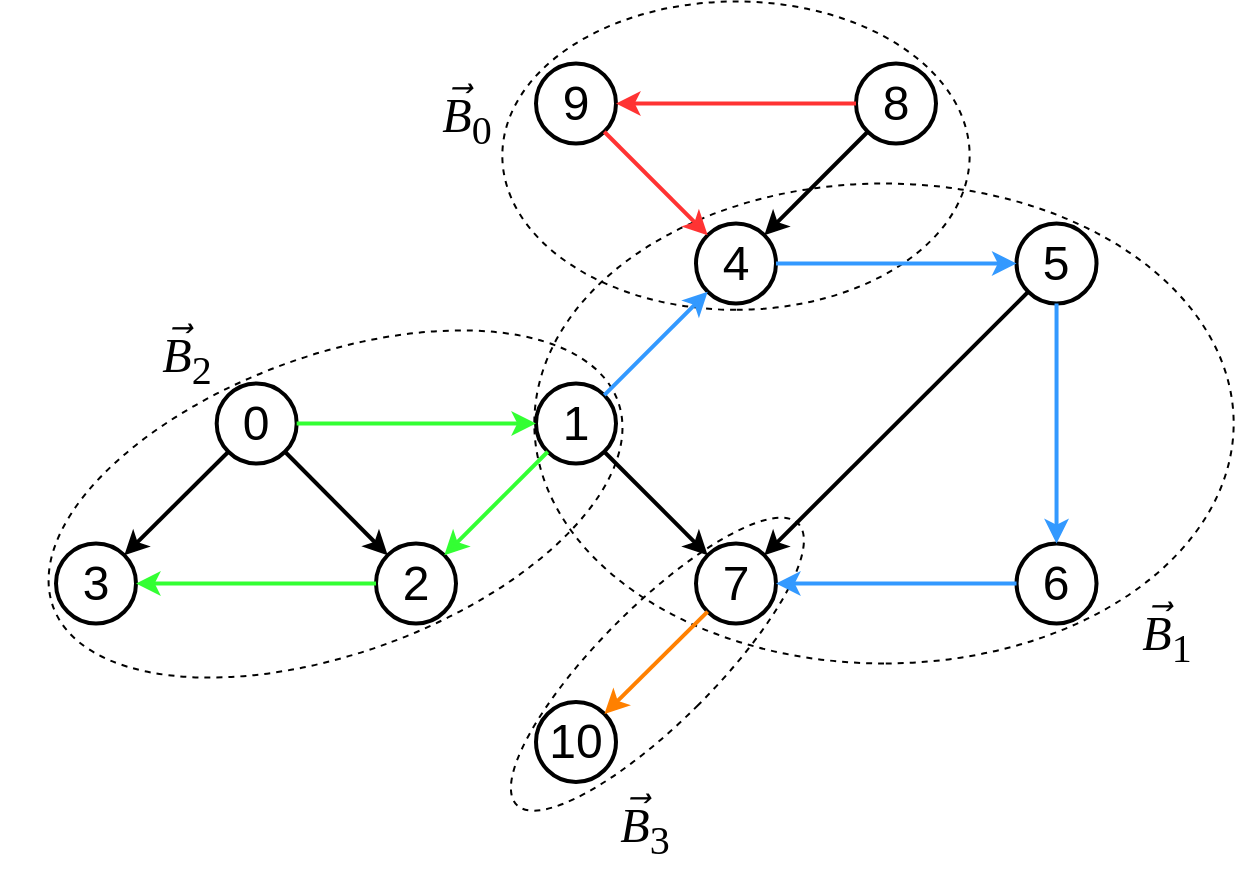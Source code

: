 <mxfile version="24.7.16">
  <diagram name="Page-1" id="zdLS6XzUSG3x8lp1yBCd">
    <mxGraphModel dx="1434" dy="841" grid="1" gridSize="10" guides="1" tooltips="1" connect="1" arrows="1" fold="1" page="1" pageScale="1" pageWidth="827" pageHeight="1169" background="none" math="0" shadow="0">
      <root>
        <mxCell id="0" />
        <mxCell id="1" parent="0" />
        <mxCell id="VpHzmzro31c7H7pZUwm9-26" value="" style="ellipse;whiteSpace=wrap;html=1;fillColor=none;dashed=1;rotation=70;" parent="1" vertex="1">
          <mxGeometry x="185.34" y="190.74" width="148.84" height="300.52" as="geometry" />
        </mxCell>
        <mxCell id="dNpeKRxerNshC-KIed7H-5" value="" style="ellipse;whiteSpace=wrap;html=1;fillColor=none;dashed=1;rotation=45;" parent="1" vertex="1">
          <mxGeometry x="391.84" y="321.59" width="57.73" height="198.99" as="geometry" />
        </mxCell>
        <mxCell id="VpHzmzro31c7H7pZUwm9-11" value="" style="ellipse;whiteSpace=wrap;html=1;fillColor=none;dashed=1;rotation=90;" parent="1" vertex="1">
          <mxGeometry x="382.91" y="50" width="154.17" height="233.66" as="geometry" />
        </mxCell>
        <mxCell id="_PjYLiZ7u1xAUvMMXe8_-25" value="" style="ellipse;whiteSpace=wrap;html=1;fillColor=none;dashed=1;rotation=90;" parent="1" vertex="1">
          <mxGeometry x="414" y="125.91" width="240" height="349.67" as="geometry" />
        </mxCell>
        <mxCell id="ZnwNd1amS8vzW6LrnCgQ-6" value="&lt;span style=&quot;font-size: 24px; font-style: italic;&quot;&gt;B&lt;/span&gt;&lt;sub style=&quot;&quot;&gt;&lt;font style=&quot;font-size: 20px;&quot;&gt;2&lt;/font&gt;&lt;/sub&gt;" style="text;html=1;align=center;verticalAlign=middle;resizable=0;points=[];autosize=1;strokeColor=none;fillColor=none;strokeWidth=1;fontFamily=Times New Roman;fontStyle=0;fontSize=24;" parent="1" vertex="1">
          <mxGeometry x="160" y="243.74" width="50" height="50" as="geometry" />
        </mxCell>
        <mxCell id="ZnwNd1amS8vzW6LrnCgQ-18" value="&lt;var class=&quot;vector&quot;&gt;&lt;span&gt;&lt;font style=&quot;font-size: 24px;&quot;&gt;⃗&lt;/font&gt;&lt;/span&gt;&lt;/var&gt;" style="text;html=1;align=center;verticalAlign=middle;resizable=0;points=[];autosize=1;strokeColor=none;fillColor=none;fontFamily=Times New Roman;" parent="1" vertex="1">
          <mxGeometry x="175" y="240.74" width="20" height="40" as="geometry" />
        </mxCell>
        <mxCell id="I01gEKsPp_aFatJLtKyl-1" value="&lt;font face=&quot;Helvetica&quot; style=&quot;font-size: 24px;&quot;&gt;0&lt;/font&gt;" style="ellipse;whiteSpace=wrap;html=1;aspect=fixed;strokeWidth=2;" parent="1" vertex="1">
          <mxGeometry x="200.34" y="280.74" width="40" height="40" as="geometry" />
        </mxCell>
        <mxCell id="I01gEKsPp_aFatJLtKyl-2" value="&lt;font face=&quot;Helvetica&quot; style=&quot;font-size: 24px;&quot;&gt;1&lt;/font&gt;" style="ellipse;whiteSpace=wrap;html=1;aspect=fixed;strokeWidth=2;" parent="1" vertex="1">
          <mxGeometry x="360" y="280.74" width="40" height="40" as="geometry" />
        </mxCell>
        <mxCell id="I01gEKsPp_aFatJLtKyl-3" value="&lt;font face=&quot;Helvetica&quot; style=&quot;font-size: 24px;&quot;&gt;2&lt;/font&gt;" style="ellipse;whiteSpace=wrap;html=1;aspect=fixed;strokeWidth=2;" parent="1" vertex="1">
          <mxGeometry x="280" y="360.74" width="40" height="40" as="geometry" />
        </mxCell>
        <mxCell id="I01gEKsPp_aFatJLtKyl-4" value="&lt;font face=&quot;Helvetica&quot; style=&quot;font-size: 24px;&quot;&gt;3&lt;/font&gt;" style="ellipse;whiteSpace=wrap;html=1;aspect=fixed;strokeWidth=2;" parent="1" vertex="1">
          <mxGeometry x="120" y="360.74" width="40" height="40" as="geometry" />
        </mxCell>
        <mxCell id="I01gEKsPp_aFatJLtKyl-5" value="&lt;font face=&quot;Helvetica&quot; style=&quot;font-size: 24px;&quot;&gt;4&lt;/font&gt;" style="ellipse;whiteSpace=wrap;html=1;aspect=fixed;strokeWidth=2;" parent="1" vertex="1">
          <mxGeometry x="440" y="200.74" width="40" height="40" as="geometry" />
        </mxCell>
        <mxCell id="I01gEKsPp_aFatJLtKyl-6" value="&lt;font face=&quot;Helvetica&quot; style=&quot;font-size: 24px;&quot;&gt;7&lt;/font&gt;" style="ellipse;whiteSpace=wrap;html=1;aspect=fixed;strokeWidth=2;" parent="1" vertex="1">
          <mxGeometry x="440" y="360.74" width="40" height="40" as="geometry" />
        </mxCell>
        <mxCell id="I01gEKsPp_aFatJLtKyl-7" value="&lt;font face=&quot;Helvetica&quot; style=&quot;font-size: 24px;&quot;&gt;9&lt;/font&gt;" style="ellipse;whiteSpace=wrap;html=1;aspect=fixed;strokeWidth=2;" parent="1" vertex="1">
          <mxGeometry x="360" y="120.74" width="40" height="40" as="geometry" />
        </mxCell>
        <mxCell id="I01gEKsPp_aFatJLtKyl-8" value="&lt;font face=&quot;Helvetica&quot; style=&quot;font-size: 24px;&quot;&gt;8&lt;/font&gt;" style="ellipse;whiteSpace=wrap;html=1;aspect=fixed;strokeWidth=2;" parent="1" vertex="1">
          <mxGeometry x="520" y="120.74" width="40" height="40" as="geometry" />
        </mxCell>
        <mxCell id="I01gEKsPp_aFatJLtKyl-9" value="&lt;font face=&quot;Helvetica&quot; style=&quot;font-size: 24px;&quot;&gt;5&lt;/font&gt;" style="ellipse;whiteSpace=wrap;html=1;aspect=fixed;strokeWidth=2;" parent="1" vertex="1">
          <mxGeometry x="600.27" y="200.74" width="40" height="40" as="geometry" />
        </mxCell>
        <mxCell id="I01gEKsPp_aFatJLtKyl-10" value="&lt;font face=&quot;Helvetica&quot; style=&quot;font-size: 24px;&quot;&gt;6&lt;/font&gt;" style="ellipse;whiteSpace=wrap;html=1;aspect=fixed;strokeWidth=2;" parent="1" vertex="1">
          <mxGeometry x="600.27" y="360.74" width="40" height="40" as="geometry" />
        </mxCell>
        <mxCell id="I01gEKsPp_aFatJLtKyl-11" value="" style="endArrow=classic;html=1;rounded=0;exitX=1;exitY=0.5;exitDx=0;exitDy=0;strokeWidth=2;entryX=0;entryY=0.5;entryDx=0;entryDy=0;strokeColor=#33FF33;" parent="1" source="I01gEKsPp_aFatJLtKyl-1" target="I01gEKsPp_aFatJLtKyl-2" edge="1">
          <mxGeometry width="50" height="50" relative="1" as="geometry">
            <mxPoint x="515" y="570.74" as="sourcePoint" />
            <mxPoint x="635" y="571.74" as="targetPoint" />
          </mxGeometry>
        </mxCell>
        <mxCell id="I01gEKsPp_aFatJLtKyl-12" value="" style="endArrow=classic;html=1;rounded=0;exitX=1;exitY=1;exitDx=0;exitDy=0;strokeWidth=2;entryX=0;entryY=0;entryDx=0;entryDy=0;" parent="1" source="I01gEKsPp_aFatJLtKyl-1" target="I01gEKsPp_aFatJLtKyl-3" edge="1">
          <mxGeometry width="50" height="50" relative="1" as="geometry">
            <mxPoint x="250" y="310.74" as="sourcePoint" />
            <mxPoint x="370" y="310.74" as="targetPoint" />
          </mxGeometry>
        </mxCell>
        <mxCell id="I01gEKsPp_aFatJLtKyl-13" value="" style="endArrow=classic;html=1;rounded=0;exitX=0;exitY=1;exitDx=0;exitDy=0;strokeWidth=2;entryX=1;entryY=0;entryDx=0;entryDy=0;" parent="1" source="I01gEKsPp_aFatJLtKyl-1" target="I01gEKsPp_aFatJLtKyl-4" edge="1">
          <mxGeometry width="50" height="50" relative="1" as="geometry">
            <mxPoint x="244" y="324.74" as="sourcePoint" />
            <mxPoint x="296" y="376.74" as="targetPoint" />
          </mxGeometry>
        </mxCell>
        <mxCell id="I01gEKsPp_aFatJLtKyl-14" value="" style="endArrow=classic;html=1;rounded=0;exitX=0;exitY=0.5;exitDx=0;exitDy=0;strokeWidth=2;entryX=1;entryY=0.5;entryDx=0;entryDy=0;strokeColor=#33FF33;" parent="1" source="I01gEKsPp_aFatJLtKyl-3" target="I01gEKsPp_aFatJLtKyl-4" edge="1">
          <mxGeometry width="50" height="50" relative="1" as="geometry">
            <mxPoint x="216" y="324.74" as="sourcePoint" />
            <mxPoint x="164" y="376.74" as="targetPoint" />
          </mxGeometry>
        </mxCell>
        <mxCell id="I01gEKsPp_aFatJLtKyl-15" value="" style="endArrow=classic;html=1;rounded=0;exitX=0;exitY=1;exitDx=0;exitDy=0;strokeWidth=2;entryX=1;entryY=0;entryDx=0;entryDy=0;strokeColor=#33FF33;" parent="1" source="I01gEKsPp_aFatJLtKyl-2" target="I01gEKsPp_aFatJLtKyl-3" edge="1">
          <mxGeometry width="50" height="50" relative="1" as="geometry">
            <mxPoint x="290" y="390.74" as="sourcePoint" />
            <mxPoint x="170" y="390.74" as="targetPoint" />
          </mxGeometry>
        </mxCell>
        <mxCell id="I01gEKsPp_aFatJLtKyl-16" value="" style="endArrow=classic;html=1;rounded=0;exitX=1;exitY=1;exitDx=0;exitDy=0;strokeWidth=2;entryX=0;entryY=0;entryDx=0;entryDy=0;" parent="1" source="I01gEKsPp_aFatJLtKyl-2" target="I01gEKsPp_aFatJLtKyl-6" edge="1">
          <mxGeometry width="50" height="50" relative="1" as="geometry">
            <mxPoint x="376" y="324.74" as="sourcePoint" />
            <mxPoint x="324" y="376.74" as="targetPoint" />
          </mxGeometry>
        </mxCell>
        <mxCell id="I01gEKsPp_aFatJLtKyl-17" value="" style="endArrow=classic;html=1;rounded=0;exitX=1;exitY=0;exitDx=0;exitDy=0;strokeWidth=2;entryX=0;entryY=1;entryDx=0;entryDy=0;strokeColor=#3399FF;" parent="1" source="I01gEKsPp_aFatJLtKyl-2" target="I01gEKsPp_aFatJLtKyl-5" edge="1">
          <mxGeometry width="50" height="50" relative="1" as="geometry">
            <mxPoint x="404" y="324.74" as="sourcePoint" />
            <mxPoint x="456" y="376.74" as="targetPoint" />
          </mxGeometry>
        </mxCell>
        <mxCell id="I01gEKsPp_aFatJLtKyl-18" value="" style="endArrow=classic;html=1;rounded=0;exitX=1;exitY=0.5;exitDx=0;exitDy=0;strokeWidth=2;entryX=0;entryY=0.5;entryDx=0;entryDy=0;strokeColor=#3399FF;" parent="1" source="I01gEKsPp_aFatJLtKyl-5" target="I01gEKsPp_aFatJLtKyl-9" edge="1">
          <mxGeometry width="50" height="50" relative="1" as="geometry">
            <mxPoint x="404" y="296.74" as="sourcePoint" />
            <mxPoint x="456" y="244.74" as="targetPoint" />
          </mxGeometry>
        </mxCell>
        <mxCell id="I01gEKsPp_aFatJLtKyl-19" value="" style="endArrow=classic;html=1;rounded=0;exitX=0.5;exitY=1;exitDx=0;exitDy=0;strokeWidth=2;entryX=0.5;entryY=0;entryDx=0;entryDy=0;strokeColor=#3399FF;" parent="1" source="I01gEKsPp_aFatJLtKyl-9" target="I01gEKsPp_aFatJLtKyl-10" edge="1">
          <mxGeometry width="50" height="50" relative="1" as="geometry">
            <mxPoint x="490" y="230.74" as="sourcePoint" />
            <mxPoint x="610" y="230.74" as="targetPoint" />
          </mxGeometry>
        </mxCell>
        <mxCell id="I01gEKsPp_aFatJLtKyl-20" value="" style="endArrow=classic;html=1;rounded=0;exitX=0;exitY=1;exitDx=0;exitDy=0;strokeWidth=2;entryX=1;entryY=0;entryDx=0;entryDy=0;" parent="1" source="I01gEKsPp_aFatJLtKyl-9" target="I01gEKsPp_aFatJLtKyl-6" edge="1">
          <mxGeometry width="50" height="50" relative="1" as="geometry">
            <mxPoint x="630" y="250.74" as="sourcePoint" />
            <mxPoint x="630" y="370.74" as="targetPoint" />
          </mxGeometry>
        </mxCell>
        <mxCell id="I01gEKsPp_aFatJLtKyl-21" value="" style="endArrow=classic;html=1;rounded=0;exitX=0;exitY=0.5;exitDx=0;exitDy=0;strokeWidth=2;entryX=1;entryY=0.5;entryDx=0;entryDy=0;strokeColor=#3399FF;" parent="1" source="I01gEKsPp_aFatJLtKyl-10" target="I01gEKsPp_aFatJLtKyl-6" edge="1">
          <mxGeometry width="50" height="50" relative="1" as="geometry">
            <mxPoint x="616" y="244.74" as="sourcePoint" />
            <mxPoint x="484" y="376.74" as="targetPoint" />
          </mxGeometry>
        </mxCell>
        <mxCell id="I01gEKsPp_aFatJLtKyl-22" value="" style="endArrow=classic;html=1;rounded=0;exitX=0;exitY=0.5;exitDx=0;exitDy=0;strokeWidth=2;entryX=1;entryY=0.5;entryDx=0;entryDy=0;strokeColor=#FF3333;" parent="1" source="I01gEKsPp_aFatJLtKyl-8" target="I01gEKsPp_aFatJLtKyl-7" edge="1">
          <mxGeometry width="50" height="50" relative="1" as="geometry">
            <mxPoint x="610" y="390.74" as="sourcePoint" />
            <mxPoint x="490" y="390.74" as="targetPoint" />
          </mxGeometry>
        </mxCell>
        <mxCell id="I01gEKsPp_aFatJLtKyl-23" value="" style="endArrow=classic;html=1;rounded=0;exitX=0;exitY=1;exitDx=0;exitDy=0;strokeWidth=2;entryX=1;entryY=0;entryDx=0;entryDy=0;" parent="1" source="I01gEKsPp_aFatJLtKyl-8" target="I01gEKsPp_aFatJLtKyl-5" edge="1">
          <mxGeometry width="50" height="50" relative="1" as="geometry">
            <mxPoint x="530" y="150.74" as="sourcePoint" />
            <mxPoint x="410" y="150.74" as="targetPoint" />
          </mxGeometry>
        </mxCell>
        <mxCell id="I01gEKsPp_aFatJLtKyl-24" value="" style="endArrow=classic;html=1;rounded=0;exitX=1;exitY=1;exitDx=0;exitDy=0;strokeWidth=2;entryX=0;entryY=0;entryDx=0;entryDy=0;strokeColor=#FF3333;" parent="1" source="I01gEKsPp_aFatJLtKyl-7" target="I01gEKsPp_aFatJLtKyl-5" edge="1">
          <mxGeometry width="50" height="50" relative="1" as="geometry">
            <mxPoint x="536" y="164.74" as="sourcePoint" />
            <mxPoint x="484" y="216.74" as="targetPoint" />
          </mxGeometry>
        </mxCell>
        <mxCell id="dNpeKRxerNshC-KIed7H-1" value="&lt;font face=&quot;Helvetica&quot; style=&quot;font-size: 24px;&quot;&gt;10&lt;/font&gt;" style="ellipse;whiteSpace=wrap;html=1;aspect=fixed;strokeWidth=2;" parent="1" vertex="1">
          <mxGeometry x="360" y="440.0" width="40" height="40" as="geometry" />
        </mxCell>
        <mxCell id="dNpeKRxerNshC-KIed7H-2" value="" style="endArrow=classic;html=1;rounded=0;strokeWidth=2;strokeColor=#FF8000;" parent="1" source="I01gEKsPp_aFatJLtKyl-6" target="dNpeKRxerNshC-KIed7H-1" edge="1">
          <mxGeometry width="50" height="50" relative="1" as="geometry">
            <mxPoint x="376" y="325" as="sourcePoint" />
            <mxPoint x="324" y="377" as="targetPoint" />
          </mxGeometry>
        </mxCell>
        <mxCell id="dNpeKRxerNshC-KIed7H-3" value="&lt;span style=&quot;font-size: 24px; font-style: italic;&quot;&gt;B&lt;/span&gt;&lt;sub style=&quot;&quot;&gt;&lt;font style=&quot;font-size: 20px;&quot;&gt;0&lt;/font&gt;&lt;/sub&gt;" style="text;html=1;align=center;verticalAlign=middle;resizable=0;points=[];autosize=1;strokeColor=none;fillColor=none;strokeWidth=1;fontFamily=Times New Roman;fontStyle=0;fontSize=24;" parent="1" vertex="1">
          <mxGeometry x="300" y="123.74" width="50" height="50" as="geometry" />
        </mxCell>
        <mxCell id="dNpeKRxerNshC-KIed7H-4" value="&lt;var class=&quot;vector&quot;&gt;&lt;span&gt;&lt;font style=&quot;font-size: 24px;&quot;&gt;⃗&lt;/font&gt;&lt;/span&gt;&lt;/var&gt;" style="text;html=1;align=center;verticalAlign=middle;resizable=0;points=[];autosize=1;strokeColor=none;fillColor=none;fontFamily=Times New Roman;" parent="1" vertex="1">
          <mxGeometry x="315" y="120.74" width="20" height="40" as="geometry" />
        </mxCell>
        <mxCell id="dNpeKRxerNshC-KIed7H-7" value="&lt;span style=&quot;font-size: 24px; font-style: italic;&quot;&gt;B&lt;/span&gt;&lt;sub style=&quot;&quot;&gt;&lt;font style=&quot;font-size: 20px;&quot;&gt;1&lt;/font&gt;&lt;/sub&gt;" style="text;html=1;align=center;verticalAlign=middle;resizable=0;points=[];autosize=1;strokeColor=none;fillColor=none;strokeWidth=1;fontFamily=Times New Roman;fontStyle=0;fontSize=24;" parent="1" vertex="1">
          <mxGeometry x="650" y="383" width="50" height="50" as="geometry" />
        </mxCell>
        <mxCell id="dNpeKRxerNshC-KIed7H-8" value="&lt;var class=&quot;vector&quot;&gt;&lt;span&gt;&lt;font style=&quot;font-size: 24px;&quot;&gt;⃗&lt;/font&gt;&lt;/span&gt;&lt;/var&gt;" style="text;html=1;align=center;verticalAlign=middle;resizable=0;points=[];autosize=1;strokeColor=none;fillColor=none;fontFamily=Times New Roman;" parent="1" vertex="1">
          <mxGeometry x="665" y="380" width="20" height="40" as="geometry" />
        </mxCell>
        <mxCell id="dNpeKRxerNshC-KIed7H-9" value="&lt;span style=&quot;font-size: 24px; font-style: italic;&quot;&gt;B&lt;/span&gt;&lt;sub style=&quot;&quot;&gt;&lt;font style=&quot;font-size: 20px;&quot;&gt;3&lt;/font&gt;&lt;/sub&gt;" style="text;html=1;align=center;verticalAlign=middle;resizable=0;points=[];autosize=1;strokeColor=none;fillColor=none;strokeWidth=1;fontFamily=Times New Roman;fontStyle=0;fontSize=24;" parent="1" vertex="1">
          <mxGeometry x="389" y="478.58" width="50" height="50" as="geometry" />
        </mxCell>
        <mxCell id="dNpeKRxerNshC-KIed7H-10" value="&lt;var class=&quot;vector&quot;&gt;&lt;span&gt;&lt;font style=&quot;font-size: 24px;&quot;&gt;⃗&lt;/font&gt;&lt;/span&gt;&lt;/var&gt;" style="text;html=1;align=center;verticalAlign=middle;resizable=0;points=[];autosize=1;strokeColor=none;fillColor=none;fontFamily=Times New Roman;" parent="1" vertex="1">
          <mxGeometry x="404" y="475.58" width="20" height="40" as="geometry" />
        </mxCell>
      </root>
    </mxGraphModel>
  </diagram>
</mxfile>
